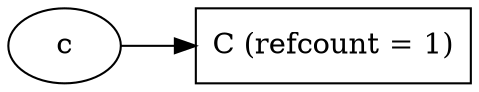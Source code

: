 digraph refcount {
    rankdir = LR
	"C (refcount = 1)" [shape = rect]
	c [shape = oval]
    c -> "C (refcount = 1)"
}
